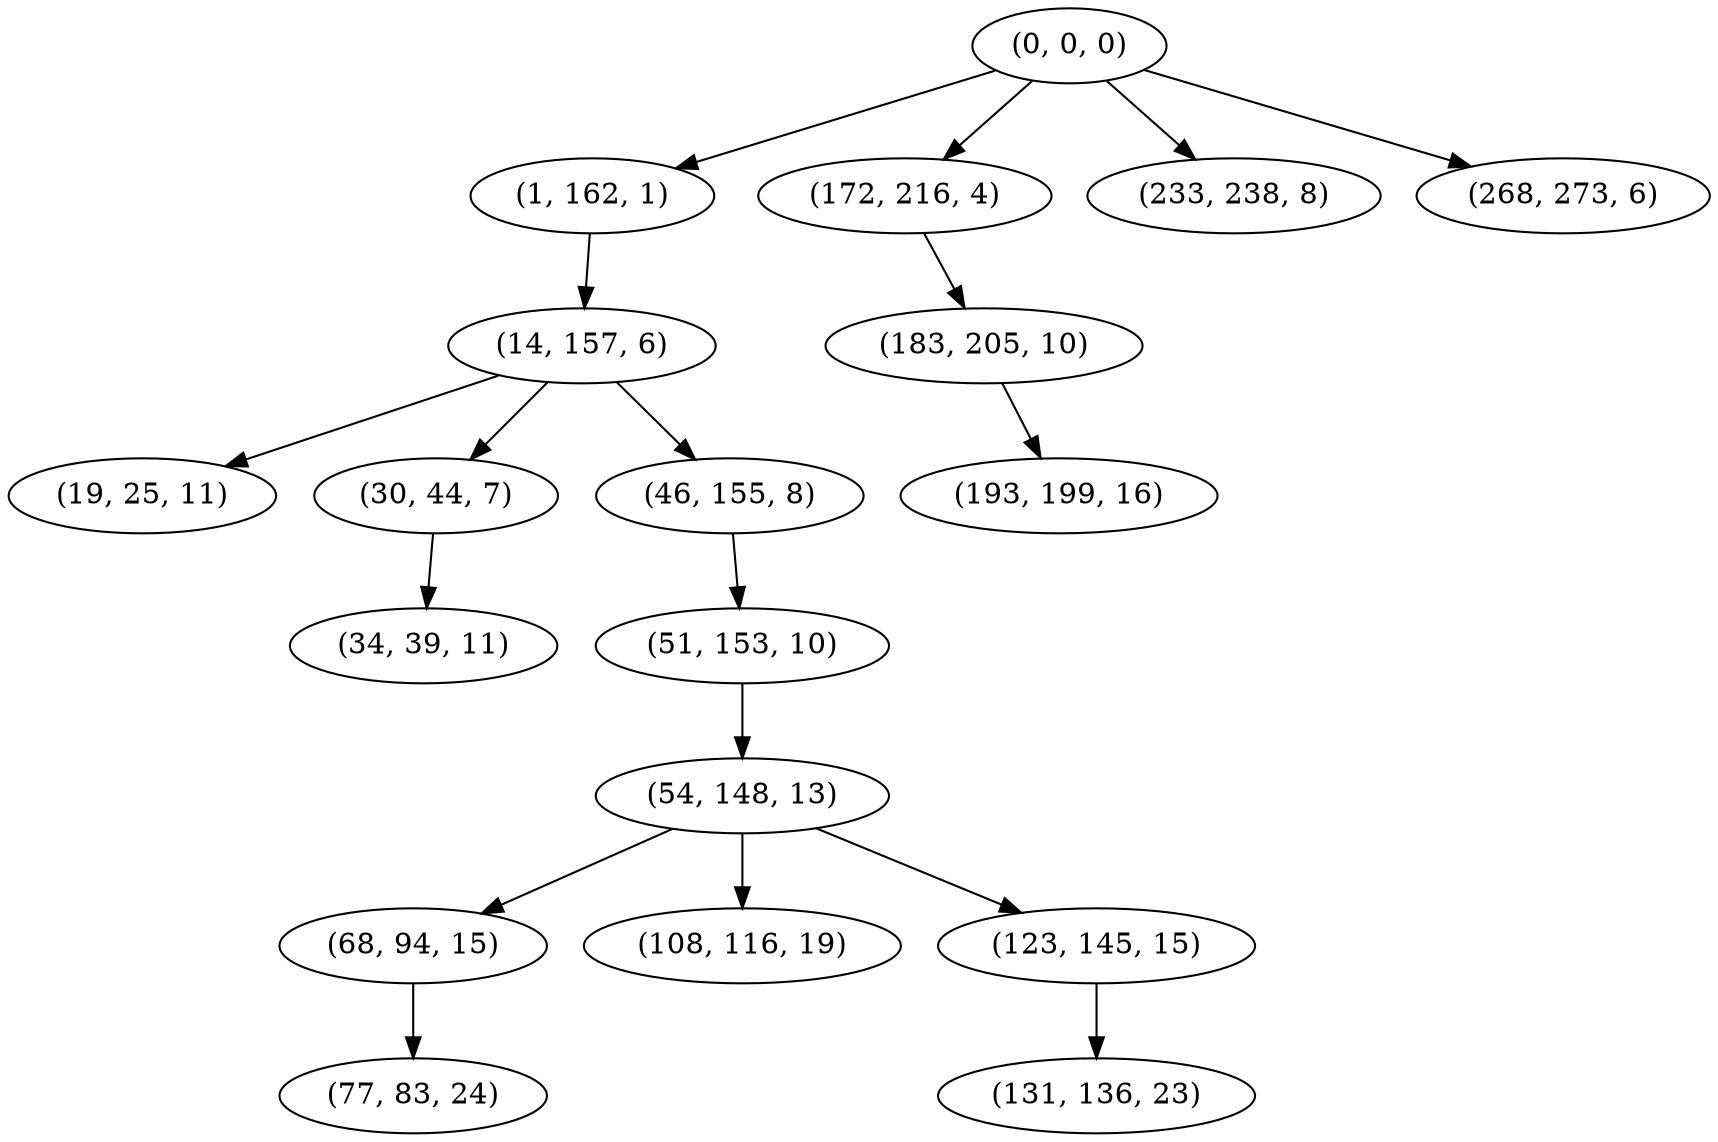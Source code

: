 digraph tree {
    "(0, 0, 0)";
    "(1, 162, 1)";
    "(14, 157, 6)";
    "(19, 25, 11)";
    "(30, 44, 7)";
    "(34, 39, 11)";
    "(46, 155, 8)";
    "(51, 153, 10)";
    "(54, 148, 13)";
    "(68, 94, 15)";
    "(77, 83, 24)";
    "(108, 116, 19)";
    "(123, 145, 15)";
    "(131, 136, 23)";
    "(172, 216, 4)";
    "(183, 205, 10)";
    "(193, 199, 16)";
    "(233, 238, 8)";
    "(268, 273, 6)";
    "(0, 0, 0)" -> "(1, 162, 1)";
    "(0, 0, 0)" -> "(172, 216, 4)";
    "(0, 0, 0)" -> "(233, 238, 8)";
    "(0, 0, 0)" -> "(268, 273, 6)";
    "(1, 162, 1)" -> "(14, 157, 6)";
    "(14, 157, 6)" -> "(19, 25, 11)";
    "(14, 157, 6)" -> "(30, 44, 7)";
    "(14, 157, 6)" -> "(46, 155, 8)";
    "(30, 44, 7)" -> "(34, 39, 11)";
    "(46, 155, 8)" -> "(51, 153, 10)";
    "(51, 153, 10)" -> "(54, 148, 13)";
    "(54, 148, 13)" -> "(68, 94, 15)";
    "(54, 148, 13)" -> "(108, 116, 19)";
    "(54, 148, 13)" -> "(123, 145, 15)";
    "(68, 94, 15)" -> "(77, 83, 24)";
    "(123, 145, 15)" -> "(131, 136, 23)";
    "(172, 216, 4)" -> "(183, 205, 10)";
    "(183, 205, 10)" -> "(193, 199, 16)";
}
